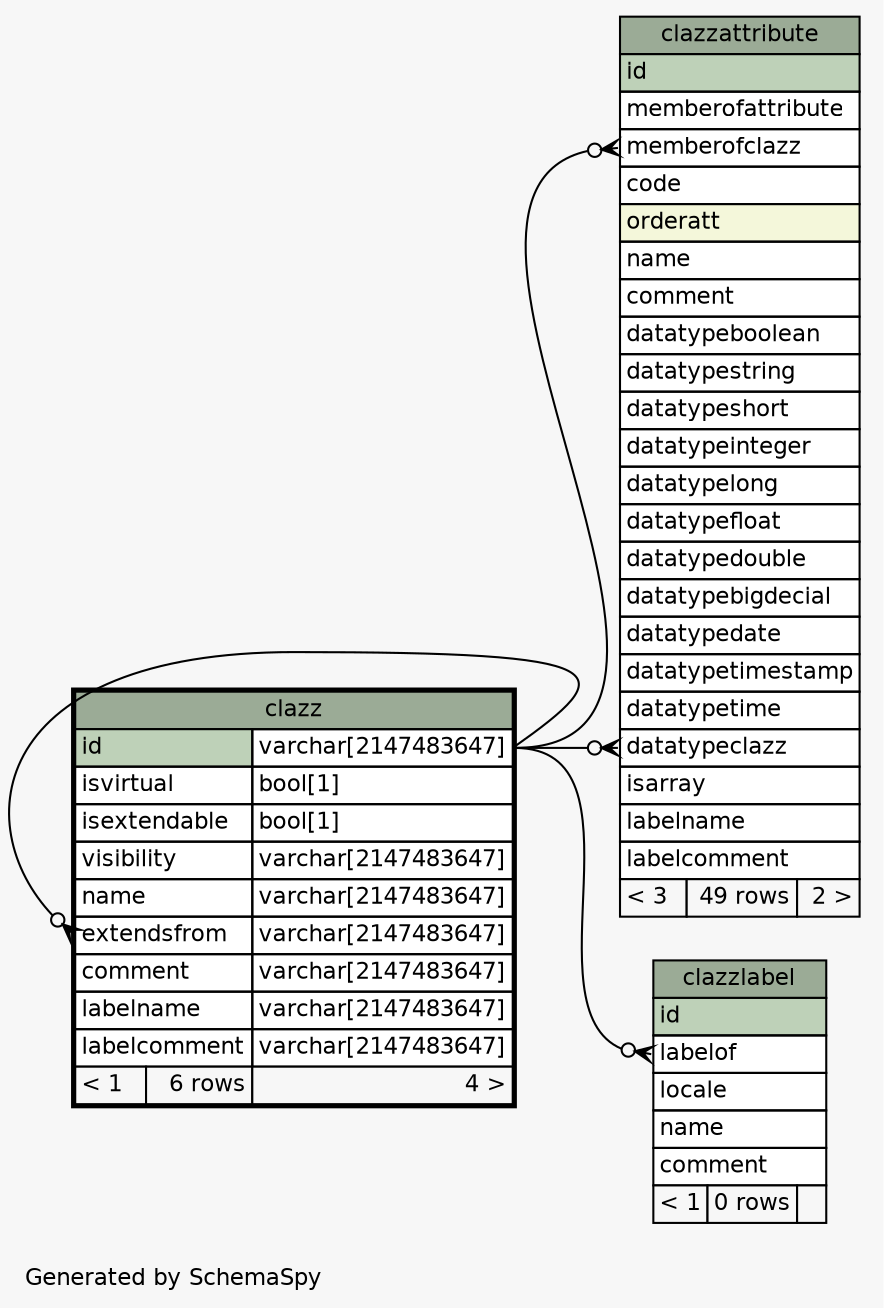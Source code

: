 // dot 2.38.0 on Windows 10 10.0
// SchemaSpy rev 590
digraph "oneDegreeRelationshipsDiagram" {
  graph [
    rankdir="RL"
    bgcolor="#f7f7f7"
    label="\nGenerated by SchemaSpy"
    labeljust="l"
    nodesep="0.18"
    ranksep="0.46"
    fontname="Helvetica"
    fontsize="11"
  ];
  node [
    fontname="Helvetica"
    fontsize="11"
    shape="plaintext"
  ];
  edge [
    arrowsize="0.8"
  ];
  "clazz":"extendsfrom":w -> "clazz":"id.type":e [arrowhead=none dir=back arrowtail=crowodot];
  "clazzattribute":"datatypeclazz":w -> "clazz":"id.type":e [arrowhead=none dir=back arrowtail=crowodot];
  "clazzattribute":"memberofclazz":w -> "clazz":"id.type":e [arrowhead=none dir=back arrowtail=crowodot];
  "clazzlabel":"labelof":w -> "clazz":"id.type":e [arrowhead=none dir=back arrowtail=crowodot];
  "clazz" [
    label=<
    <TABLE BORDER="2" CELLBORDER="1" CELLSPACING="0" BGCOLOR="#ffffff">
      <TR><TD COLSPAN="3" BGCOLOR="#9bab96" ALIGN="CENTER">clazz</TD></TR>
      <TR><TD PORT="id" COLSPAN="2" BGCOLOR="#bed1b8" ALIGN="LEFT">id</TD><TD PORT="id.type" ALIGN="LEFT">varchar[2147483647]</TD></TR>
      <TR><TD PORT="isvirtual" COLSPAN="2" ALIGN="LEFT">isvirtual</TD><TD PORT="isvirtual.type" ALIGN="LEFT">bool[1]</TD></TR>
      <TR><TD PORT="isextendable" COLSPAN="2" ALIGN="LEFT">isextendable</TD><TD PORT="isextendable.type" ALIGN="LEFT">bool[1]</TD></TR>
      <TR><TD PORT="visibility" COLSPAN="2" ALIGN="LEFT">visibility</TD><TD PORT="visibility.type" ALIGN="LEFT">varchar[2147483647]</TD></TR>
      <TR><TD PORT="name" COLSPAN="2" ALIGN="LEFT">name</TD><TD PORT="name.type" ALIGN="LEFT">varchar[2147483647]</TD></TR>
      <TR><TD PORT="extendsfrom" COLSPAN="2" ALIGN="LEFT">extendsfrom</TD><TD PORT="extendsfrom.type" ALIGN="LEFT">varchar[2147483647]</TD></TR>
      <TR><TD PORT="comment" COLSPAN="2" ALIGN="LEFT">comment</TD><TD PORT="comment.type" ALIGN="LEFT">varchar[2147483647]</TD></TR>
      <TR><TD PORT="labelname" COLSPAN="2" ALIGN="LEFT">labelname</TD><TD PORT="labelname.type" ALIGN="LEFT">varchar[2147483647]</TD></TR>
      <TR><TD PORT="labelcomment" COLSPAN="2" ALIGN="LEFT">labelcomment</TD><TD PORT="labelcomment.type" ALIGN="LEFT">varchar[2147483647]</TD></TR>
      <TR><TD ALIGN="LEFT" BGCOLOR="#f7f7f7">&lt; 1</TD><TD ALIGN="RIGHT" BGCOLOR="#f7f7f7">6 rows</TD><TD ALIGN="RIGHT" BGCOLOR="#f7f7f7">4 &gt;</TD></TR>
    </TABLE>>
    URL="clazz.html"
    tooltip="clazz"
  ];
  "clazzattribute" [
    label=<
    <TABLE BORDER="0" CELLBORDER="1" CELLSPACING="0" BGCOLOR="#ffffff">
      <TR><TD COLSPAN="3" BGCOLOR="#9bab96" ALIGN="CENTER">clazzattribute</TD></TR>
      <TR><TD PORT="id" COLSPAN="3" BGCOLOR="#bed1b8" ALIGN="LEFT">id</TD></TR>
      <TR><TD PORT="memberofattribute" COLSPAN="3" ALIGN="LEFT">memberofattribute</TD></TR>
      <TR><TD PORT="memberofclazz" COLSPAN="3" ALIGN="LEFT">memberofclazz</TD></TR>
      <TR><TD PORT="code" COLSPAN="3" ALIGN="LEFT">code</TD></TR>
      <TR><TD PORT="orderatt" COLSPAN="3" BGCOLOR="#f4f7da" ALIGN="LEFT">orderatt</TD></TR>
      <TR><TD PORT="name" COLSPAN="3" ALIGN="LEFT">name</TD></TR>
      <TR><TD PORT="comment" COLSPAN="3" ALIGN="LEFT">comment</TD></TR>
      <TR><TD PORT="datatypeboolean" COLSPAN="3" ALIGN="LEFT">datatypeboolean</TD></TR>
      <TR><TD PORT="datatypestring" COLSPAN="3" ALIGN="LEFT">datatypestring</TD></TR>
      <TR><TD PORT="datatypeshort" COLSPAN="3" ALIGN="LEFT">datatypeshort</TD></TR>
      <TR><TD PORT="datatypeinteger" COLSPAN="3" ALIGN="LEFT">datatypeinteger</TD></TR>
      <TR><TD PORT="datatypelong" COLSPAN="3" ALIGN="LEFT">datatypelong</TD></TR>
      <TR><TD PORT="datatypefloat" COLSPAN="3" ALIGN="LEFT">datatypefloat</TD></TR>
      <TR><TD PORT="datatypedouble" COLSPAN="3" ALIGN="LEFT">datatypedouble</TD></TR>
      <TR><TD PORT="datatypebigdecial" COLSPAN="3" ALIGN="LEFT">datatypebigdecial</TD></TR>
      <TR><TD PORT="datatypedate" COLSPAN="3" ALIGN="LEFT">datatypedate</TD></TR>
      <TR><TD PORT="datatypetimestamp" COLSPAN="3" ALIGN="LEFT">datatypetimestamp</TD></TR>
      <TR><TD PORT="datatypetime" COLSPAN="3" ALIGN="LEFT">datatypetime</TD></TR>
      <TR><TD PORT="datatypeclazz" COLSPAN="3" ALIGN="LEFT">datatypeclazz</TD></TR>
      <TR><TD PORT="isarray" COLSPAN="3" ALIGN="LEFT">isarray</TD></TR>
      <TR><TD PORT="labelname" COLSPAN="3" ALIGN="LEFT">labelname</TD></TR>
      <TR><TD PORT="labelcomment" COLSPAN="3" ALIGN="LEFT">labelcomment</TD></TR>
      <TR><TD ALIGN="LEFT" BGCOLOR="#f7f7f7">&lt; 3</TD><TD ALIGN="RIGHT" BGCOLOR="#f7f7f7">49 rows</TD><TD ALIGN="RIGHT" BGCOLOR="#f7f7f7">2 &gt;</TD></TR>
    </TABLE>>
    URL="clazzattribute.html"
    tooltip="clazzattribute"
  ];
  "clazzlabel" [
    label=<
    <TABLE BORDER="0" CELLBORDER="1" CELLSPACING="0" BGCOLOR="#ffffff">
      <TR><TD COLSPAN="3" BGCOLOR="#9bab96" ALIGN="CENTER">clazzlabel</TD></TR>
      <TR><TD PORT="id" COLSPAN="3" BGCOLOR="#bed1b8" ALIGN="LEFT">id</TD></TR>
      <TR><TD PORT="labelof" COLSPAN="3" ALIGN="LEFT">labelof</TD></TR>
      <TR><TD PORT="locale" COLSPAN="3" ALIGN="LEFT">locale</TD></TR>
      <TR><TD PORT="name" COLSPAN="3" ALIGN="LEFT">name</TD></TR>
      <TR><TD PORT="comment" COLSPAN="3" ALIGN="LEFT">comment</TD></TR>
      <TR><TD ALIGN="LEFT" BGCOLOR="#f7f7f7">&lt; 1</TD><TD ALIGN="RIGHT" BGCOLOR="#f7f7f7">0 rows</TD><TD ALIGN="RIGHT" BGCOLOR="#f7f7f7">  </TD></TR>
    </TABLE>>
    URL="clazzlabel.html"
    tooltip="clazzlabel"
  ];
}
